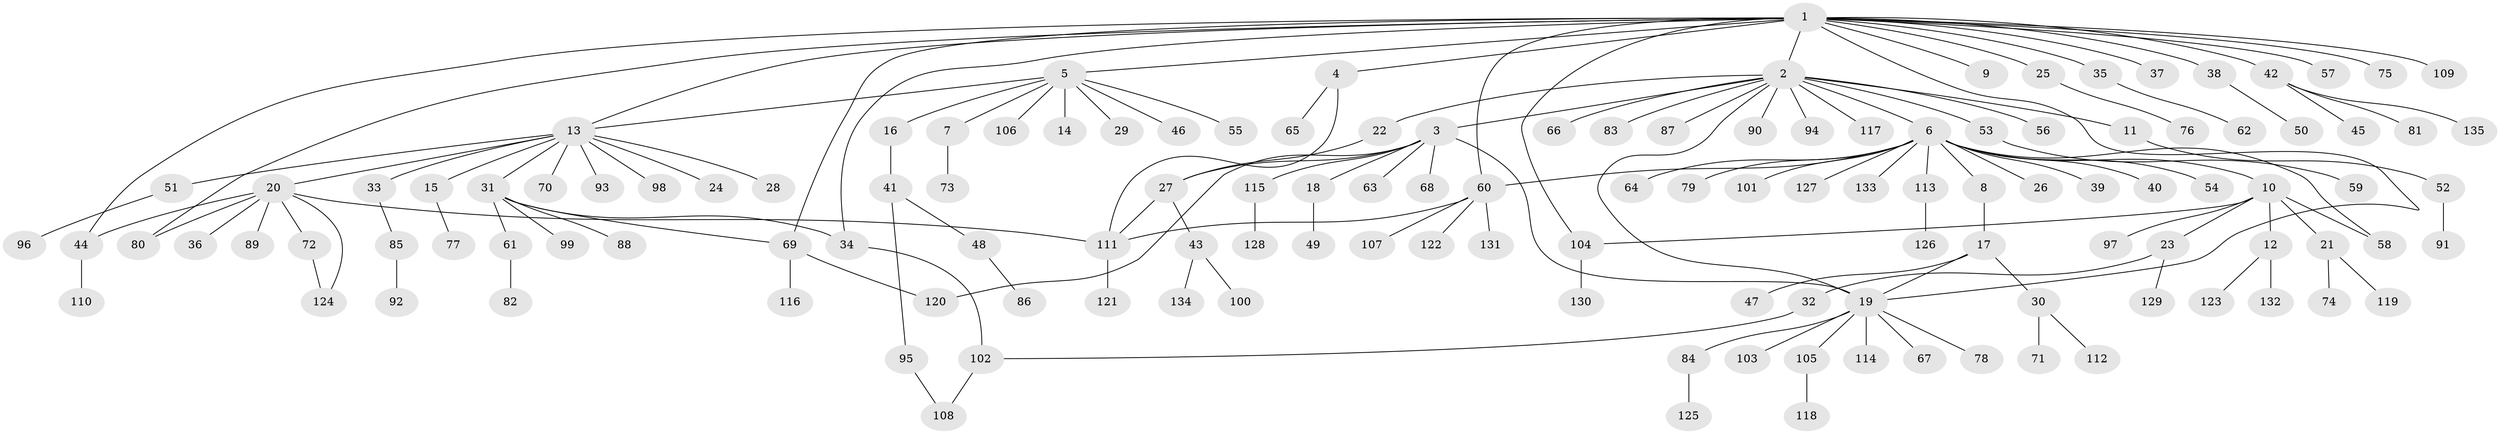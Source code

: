 // Generated by graph-tools (version 1.1) at 2025/35/03/09/25 02:35:23]
// undirected, 135 vertices, 153 edges
graph export_dot {
graph [start="1"]
  node [color=gray90,style=filled];
  1;
  2;
  3;
  4;
  5;
  6;
  7;
  8;
  9;
  10;
  11;
  12;
  13;
  14;
  15;
  16;
  17;
  18;
  19;
  20;
  21;
  22;
  23;
  24;
  25;
  26;
  27;
  28;
  29;
  30;
  31;
  32;
  33;
  34;
  35;
  36;
  37;
  38;
  39;
  40;
  41;
  42;
  43;
  44;
  45;
  46;
  47;
  48;
  49;
  50;
  51;
  52;
  53;
  54;
  55;
  56;
  57;
  58;
  59;
  60;
  61;
  62;
  63;
  64;
  65;
  66;
  67;
  68;
  69;
  70;
  71;
  72;
  73;
  74;
  75;
  76;
  77;
  78;
  79;
  80;
  81;
  82;
  83;
  84;
  85;
  86;
  87;
  88;
  89;
  90;
  91;
  92;
  93;
  94;
  95;
  96;
  97;
  98;
  99;
  100;
  101;
  102;
  103;
  104;
  105;
  106;
  107;
  108;
  109;
  110;
  111;
  112;
  113;
  114;
  115;
  116;
  117;
  118;
  119;
  120;
  121;
  122;
  123;
  124;
  125;
  126;
  127;
  128;
  129;
  130;
  131;
  132;
  133;
  134;
  135;
  1 -- 2;
  1 -- 4;
  1 -- 5;
  1 -- 9;
  1 -- 13;
  1 -- 19;
  1 -- 25;
  1 -- 34;
  1 -- 35;
  1 -- 37;
  1 -- 38;
  1 -- 42;
  1 -- 44;
  1 -- 57;
  1 -- 60;
  1 -- 69;
  1 -- 75;
  1 -- 80;
  1 -- 104;
  1 -- 109;
  2 -- 3;
  2 -- 6;
  2 -- 11;
  2 -- 19;
  2 -- 22;
  2 -- 53;
  2 -- 56;
  2 -- 66;
  2 -- 83;
  2 -- 87;
  2 -- 90;
  2 -- 94;
  2 -- 117;
  3 -- 18;
  3 -- 19;
  3 -- 27;
  3 -- 63;
  3 -- 68;
  3 -- 115;
  3 -- 120;
  4 -- 65;
  4 -- 111;
  5 -- 7;
  5 -- 13;
  5 -- 14;
  5 -- 16;
  5 -- 29;
  5 -- 46;
  5 -- 55;
  5 -- 106;
  6 -- 8;
  6 -- 10;
  6 -- 26;
  6 -- 39;
  6 -- 40;
  6 -- 54;
  6 -- 58;
  6 -- 60;
  6 -- 64;
  6 -- 79;
  6 -- 101;
  6 -- 113;
  6 -- 127;
  6 -- 133;
  7 -- 73;
  8 -- 17;
  10 -- 12;
  10 -- 21;
  10 -- 23;
  10 -- 58;
  10 -- 97;
  10 -- 104;
  11 -- 52;
  12 -- 123;
  12 -- 132;
  13 -- 15;
  13 -- 20;
  13 -- 24;
  13 -- 28;
  13 -- 31;
  13 -- 33;
  13 -- 51;
  13 -- 70;
  13 -- 93;
  13 -- 98;
  15 -- 77;
  16 -- 41;
  17 -- 19;
  17 -- 30;
  17 -- 47;
  18 -- 49;
  19 -- 67;
  19 -- 78;
  19 -- 84;
  19 -- 103;
  19 -- 105;
  19 -- 114;
  20 -- 36;
  20 -- 44;
  20 -- 72;
  20 -- 80;
  20 -- 89;
  20 -- 111;
  20 -- 124;
  21 -- 74;
  21 -- 119;
  22 -- 27;
  23 -- 32;
  23 -- 129;
  25 -- 76;
  27 -- 43;
  27 -- 111;
  30 -- 71;
  30 -- 112;
  31 -- 34;
  31 -- 61;
  31 -- 69;
  31 -- 88;
  31 -- 99;
  32 -- 102;
  33 -- 85;
  34 -- 102;
  35 -- 62;
  38 -- 50;
  41 -- 48;
  41 -- 95;
  42 -- 45;
  42 -- 81;
  42 -- 135;
  43 -- 100;
  43 -- 134;
  44 -- 110;
  48 -- 86;
  51 -- 96;
  52 -- 91;
  53 -- 59;
  60 -- 107;
  60 -- 111;
  60 -- 122;
  60 -- 131;
  61 -- 82;
  69 -- 116;
  69 -- 120;
  72 -- 124;
  84 -- 125;
  85 -- 92;
  95 -- 108;
  102 -- 108;
  104 -- 130;
  105 -- 118;
  111 -- 121;
  113 -- 126;
  115 -- 128;
}

